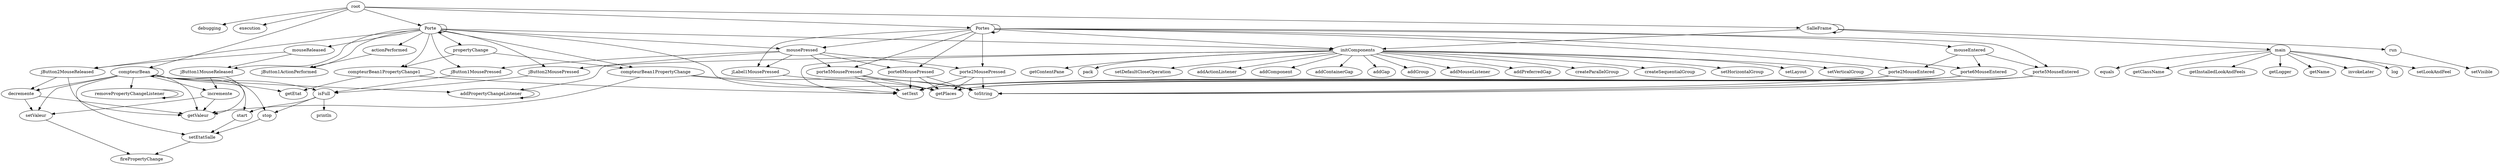 strict digraph G {
  root [ label="root" ];
  debugging [ label="debugging" ];
  execution [ label="execution" ];
  compteurBean [ label="compteurBean" ];
  addPropertyChangeListener [ label="addPropertyChangeListener" ];
  decremente [ label="decremente" ];
  getValeur [ label="getValeur" ];
  setValeur [ label="setValeur" ];
  getEtat [ label="getEtat" ];
  incremente [ label="incremente" ];
  isFull [ label="isFull" ];
  println [ label="println" ];
  start [ label="start" ];
  stop [ label="stop" ];
  removePropertyChangeListener [ label="removePropertyChangeListener" ];
  setEtatSalle [ label="setEtatSalle" ];
  firePropertyChange [ label="firePropertyChange" ];
  Porte [ label="Porte" ];
  initComponents [ label="initComponents" ];
  actionPerformed [ label="actionPerformed" ];
  jButton1ActionPerformed [ label="jButton1ActionPerformed" ];
  compteurBean1PropertyChange [ label="compteurBean1PropertyChange" ];
  setText [ label="setText" ];
  toString [ label="toString" ];
  compteurBean1PropertyChange1 [ label="compteurBean1PropertyChange1" ];
  getPlaces [ label="getPlaces" ];
  addActionListener [ label="addActionListener" ];
  addComponent [ label="addComponent" ];
  addContainerGap [ label="addContainerGap" ];
  addGap [ label="addGap" ];
  addGroup [ label="addGroup" ];
  addMouseListener [ label="addMouseListener" ];
  addPreferredGap [ label="addPreferredGap" ];
  createParallelGroup [ label="createParallelGroup" ];
  createSequentialGroup [ label="createSequentialGroup" ];
  setHorizontalGroup [ label="setHorizontalGroup" ];
  setLayout [ label="setLayout" ];
  setVerticalGroup [ label="setVerticalGroup" ];
  jButton1MousePressed [ label="jButton1MousePressed" ];
  jButton1MouseReleased [ label="jButton1MouseReleased" ];
  jButton2MousePressed [ label="jButton2MousePressed" ];
  jButton2MouseReleased [ label="jButton2MouseReleased" ];
  mousePressed [ label="mousePressed" ];
  mouseReleased [ label="mouseReleased" ];
  propertyChange [ label="propertyChange" ];
  Portes [ label="Portes" ];
  jLabel1MousePressed [ label="jLabel1MousePressed" ];
  mouseEntered [ label="mouseEntered" ];
  porte2MouseEntered [ label="porte2MouseEntered" ];
  porte5MouseEntered [ label="porte5MouseEntered" ];
  porte6MouseEntered [ label="porte6MouseEntered" ];
  porte2MousePressed [ label="porte2MousePressed" ];
  porte5MousePressed [ label="porte5MousePressed" ];
  porte6MousePressed [ label="porte6MousePressed" ];
  SalleFrame [ label="SalleFrame" ];
  getContentPane [ label="getContentPane" ];
  pack [ label="pack" ];
  setDefaultCloseOperation [ label="setDefaultCloseOperation" ];
  main [ label="main" ];
  equals [ label="equals" ];
  getClassName [ label="getClassName" ];
  getInstalledLookAndFeels [ label="getInstalledLookAndFeels" ];
  getLogger [ label="getLogger" ];
  getName [ label="getName" ];
  invokeLater [ label="invokeLater" ];
  log [ label="log" ];
  setLookAndFeel [ label="setLookAndFeel" ];
  run [ label="run" ];
  setVisible [ label="setVisible" ];
  root -> debugging;
  root -> execution;
  root -> compteurBean;
  compteurBean -> addPropertyChangeListener;
  addPropertyChangeListener -> addPropertyChangeListener;
  compteurBean -> compteurBean;
  compteurBean -> decremente;
  decremente -> getValeur;
  decremente -> setValeur;
  compteurBean -> getEtat;
  compteurBean -> getValeur;
  compteurBean -> incremente;
  incremente -> getValeur;
  incremente -> setValeur;
  compteurBean -> isFull;
  isFull -> println;
  isFull -> start;
  isFull -> stop;
  compteurBean -> removePropertyChangeListener;
  removePropertyChangeListener -> removePropertyChangeListener;
  compteurBean -> setEtatSalle;
  setEtatSalle -> firePropertyChange;
  compteurBean -> setValeur;
  setValeur -> firePropertyChange;
  compteurBean -> start;
  start -> setEtatSalle;
  compteurBean -> stop;
  stop -> setEtatSalle;
  root -> Porte;
  Porte -> Porte;
  Porte -> initComponents;
  Porte -> actionPerformed;
  actionPerformed -> jButton1ActionPerformed;
  Porte -> compteurBean1PropertyChange;
  compteurBean1PropertyChange -> getValeur;
  compteurBean1PropertyChange -> setText;
  compteurBean1PropertyChange -> toString;
  Porte -> compteurBean1PropertyChange1;
  compteurBean1PropertyChange1 -> getEtat;
  compteurBean1PropertyChange1 -> setText;
  Porte -> getPlaces;
  initComponents -> addActionListener;
  initComponents -> addComponent;
  initComponents -> addContainerGap;
  initComponents -> addGap;
  initComponents -> addGroup;
  initComponents -> addMouseListener;
  initComponents -> addPreferredGap;
  initComponents -> addPropertyChangeListener;
  initComponents -> createParallelGroup;
  initComponents -> createSequentialGroup;
  initComponents -> setHorizontalGroup;
  initComponents -> setLayout;
  initComponents -> setText;
  initComponents -> setVerticalGroup;
  Porte -> jButton1ActionPerformed;
  Porte -> jButton1MousePressed;
  jButton1MousePressed -> isFull;
  Porte -> jButton1MouseReleased;
  jButton1MouseReleased -> getValeur;
  jButton1MouseReleased -> incremente;
  Porte -> jButton2MousePressed;
  jButton2MousePressed -> isFull;
  Porte -> jButton2MouseReleased;
  jButton2MouseReleased -> decremente;
  jButton2MouseReleased -> getValeur;
  Porte -> mousePressed;
  mousePressed -> jButton1MousePressed;
  mousePressed -> jButton2MousePressed;
  Porte -> mouseReleased;
  mouseReleased -> jButton1MouseReleased;
  mouseReleased -> jButton2MouseReleased;
  Porte -> propertyChange;
  propertyChange -> compteurBean1PropertyChange;
  propertyChange -> compteurBean1PropertyChange1;
  root -> Portes;
  Portes -> Portes;
  Portes -> initComponents;
  Portes -> jLabel1MousePressed;
  jLabel1MousePressed -> getPlaces;
  Portes -> mouseEntered;
  mouseEntered -> porte2MouseEntered;
  mouseEntered -> porte5MouseEntered;
  mouseEntered -> porte6MouseEntered;
  Portes -> mousePressed;
  mousePressed -> jLabel1MousePressed;
  mousePressed -> porte2MousePressed;
  mousePressed -> porte5MousePressed;
  mousePressed -> porte6MousePressed;
  Portes -> porte2MouseEntered;
  porte2MouseEntered -> getPlaces;
  porte2MouseEntered -> setText;
  porte2MouseEntered -> toString;
  Portes -> porte2MousePressed;
  porte2MousePressed -> getPlaces;
  porte2MousePressed -> setText;
  porte2MousePressed -> toString;
  Portes -> porte5MouseEntered;
  porte5MouseEntered -> getPlaces;
  porte5MouseEntered -> setText;
  porte5MouseEntered -> toString;
  Portes -> porte5MousePressed;
  porte5MousePressed -> getPlaces;
  porte5MousePressed -> setText;
  porte5MousePressed -> toString;
  Portes -> porte6MouseEntered;
  porte6MouseEntered -> getPlaces;
  porte6MouseEntered -> setText;
  porte6MouseEntered -> toString;
  Portes -> porte6MousePressed;
  porte6MousePressed -> getPlaces;
  porte6MousePressed -> setText;
  porte6MousePressed -> toString;
  root -> SalleFrame;
  SalleFrame -> SalleFrame;
  SalleFrame -> initComponents;
  initComponents -> getContentPane;
  initComponents -> pack;
  initComponents -> setDefaultCloseOperation;
  SalleFrame -> main;
  main -> equals;
  main -> getClassName;
  main -> getInstalledLookAndFeels;
  main -> getLogger;
  main -> getName;
  main -> invokeLater;
  main -> log;
  main -> setLookAndFeel;
  SalleFrame -> run;
  run -> setVisible;
}
